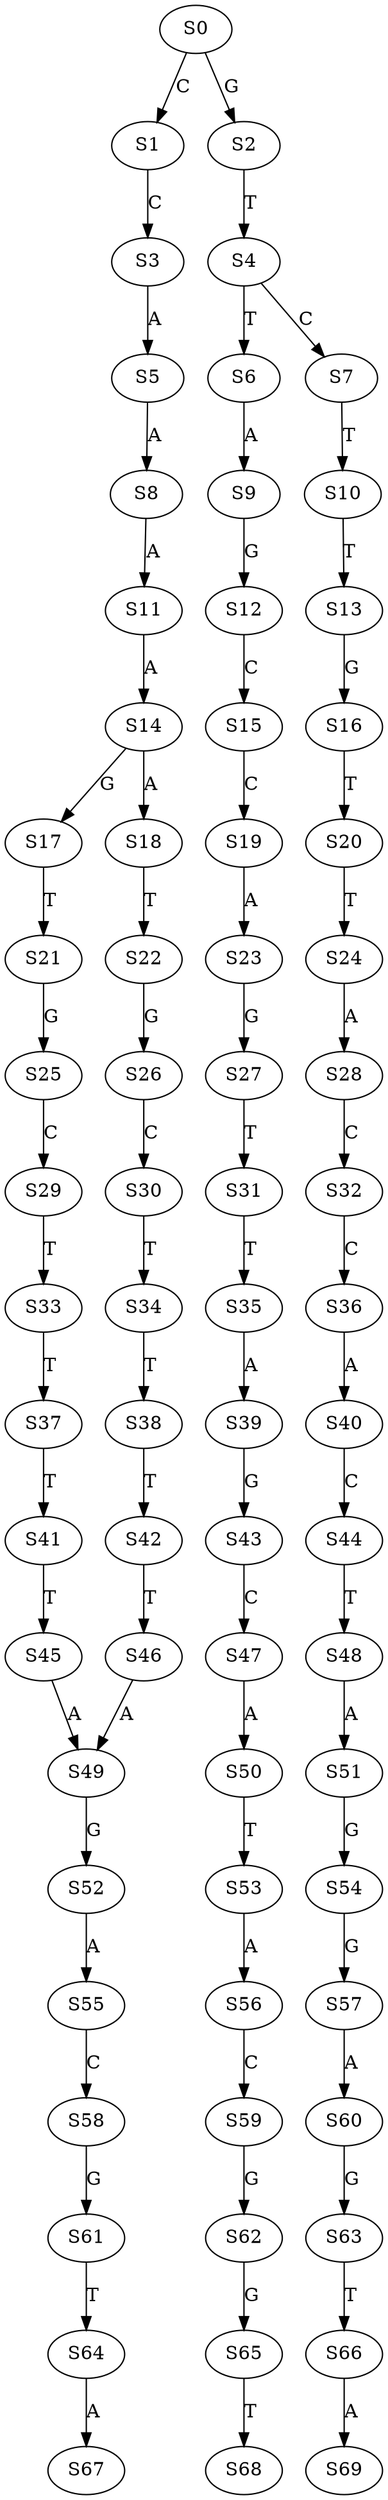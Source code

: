 strict digraph  {
	S0 -> S1 [ label = C ];
	S0 -> S2 [ label = G ];
	S1 -> S3 [ label = C ];
	S2 -> S4 [ label = T ];
	S3 -> S5 [ label = A ];
	S4 -> S6 [ label = T ];
	S4 -> S7 [ label = C ];
	S5 -> S8 [ label = A ];
	S6 -> S9 [ label = A ];
	S7 -> S10 [ label = T ];
	S8 -> S11 [ label = A ];
	S9 -> S12 [ label = G ];
	S10 -> S13 [ label = T ];
	S11 -> S14 [ label = A ];
	S12 -> S15 [ label = C ];
	S13 -> S16 [ label = G ];
	S14 -> S17 [ label = G ];
	S14 -> S18 [ label = A ];
	S15 -> S19 [ label = C ];
	S16 -> S20 [ label = T ];
	S17 -> S21 [ label = T ];
	S18 -> S22 [ label = T ];
	S19 -> S23 [ label = A ];
	S20 -> S24 [ label = T ];
	S21 -> S25 [ label = G ];
	S22 -> S26 [ label = G ];
	S23 -> S27 [ label = G ];
	S24 -> S28 [ label = A ];
	S25 -> S29 [ label = C ];
	S26 -> S30 [ label = C ];
	S27 -> S31 [ label = T ];
	S28 -> S32 [ label = C ];
	S29 -> S33 [ label = T ];
	S30 -> S34 [ label = T ];
	S31 -> S35 [ label = T ];
	S32 -> S36 [ label = C ];
	S33 -> S37 [ label = T ];
	S34 -> S38 [ label = T ];
	S35 -> S39 [ label = A ];
	S36 -> S40 [ label = A ];
	S37 -> S41 [ label = T ];
	S38 -> S42 [ label = T ];
	S39 -> S43 [ label = G ];
	S40 -> S44 [ label = C ];
	S41 -> S45 [ label = T ];
	S42 -> S46 [ label = T ];
	S43 -> S47 [ label = C ];
	S44 -> S48 [ label = T ];
	S45 -> S49 [ label = A ];
	S46 -> S49 [ label = A ];
	S47 -> S50 [ label = A ];
	S48 -> S51 [ label = A ];
	S49 -> S52 [ label = G ];
	S50 -> S53 [ label = T ];
	S51 -> S54 [ label = G ];
	S52 -> S55 [ label = A ];
	S53 -> S56 [ label = A ];
	S54 -> S57 [ label = G ];
	S55 -> S58 [ label = C ];
	S56 -> S59 [ label = C ];
	S57 -> S60 [ label = A ];
	S58 -> S61 [ label = G ];
	S59 -> S62 [ label = G ];
	S60 -> S63 [ label = G ];
	S61 -> S64 [ label = T ];
	S62 -> S65 [ label = G ];
	S63 -> S66 [ label = T ];
	S64 -> S67 [ label = A ];
	S65 -> S68 [ label = T ];
	S66 -> S69 [ label = A ];
}
